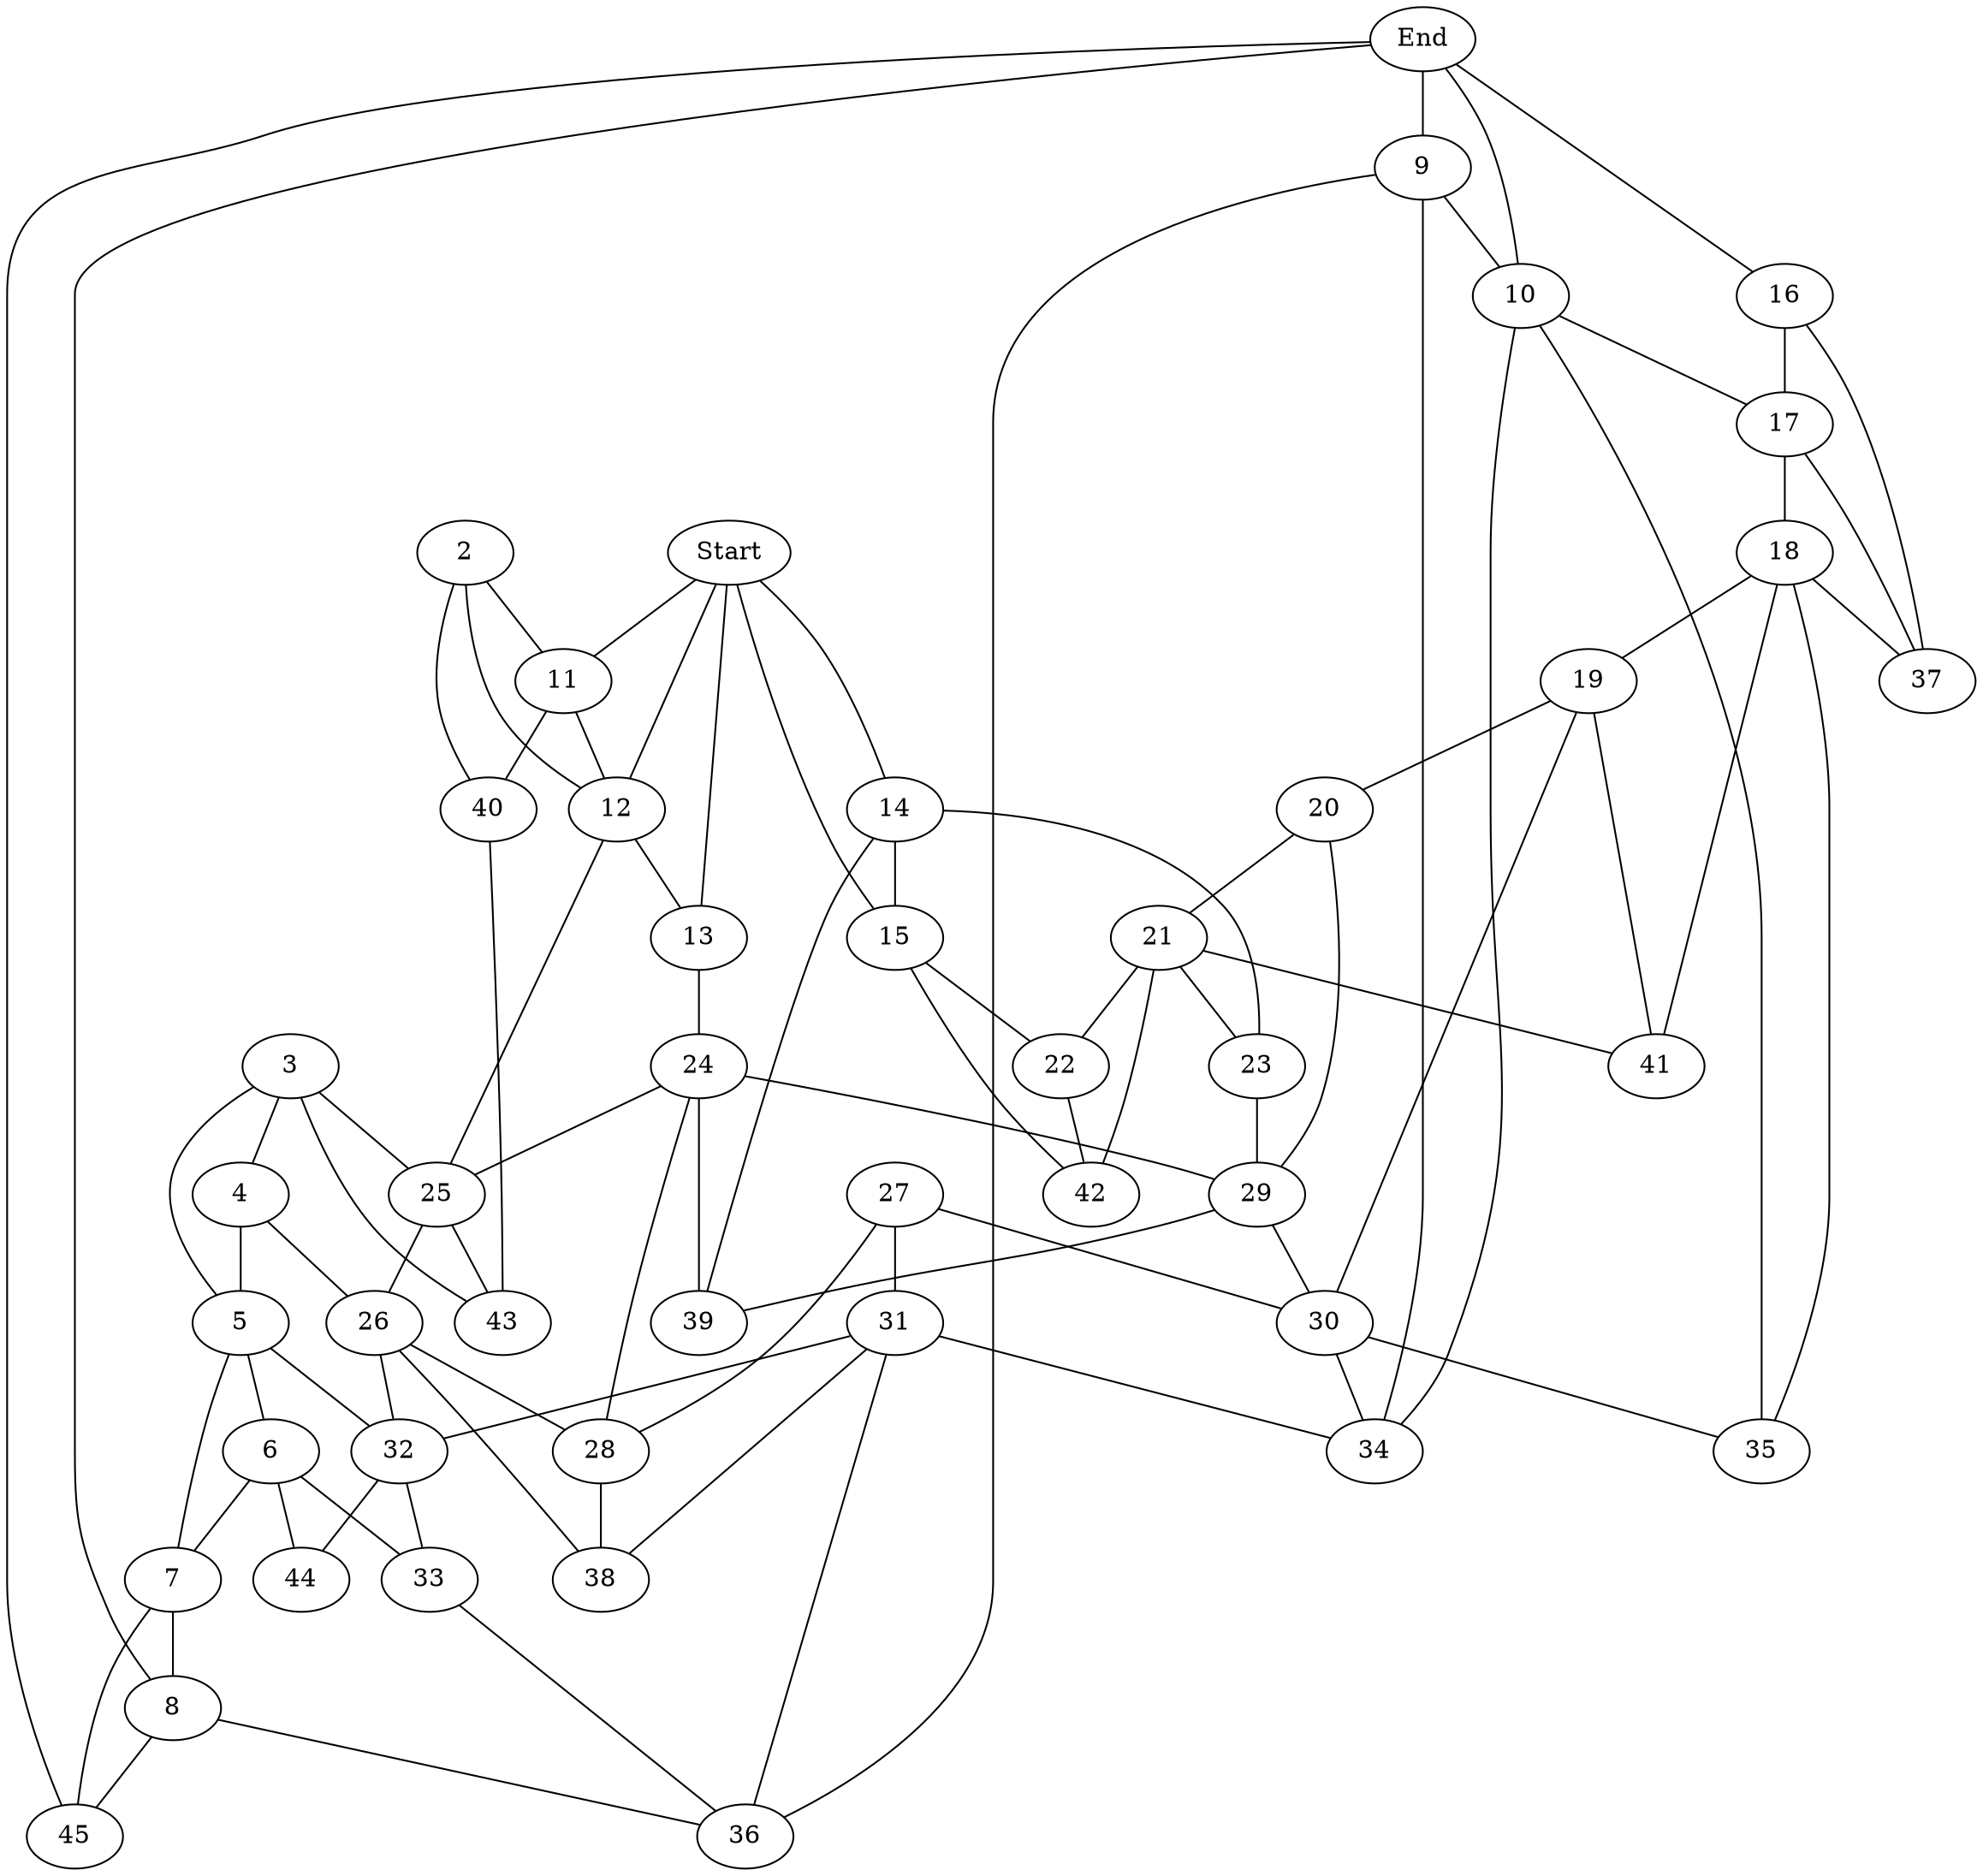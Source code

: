 graph prob29 {
    Start [pos = "15, 241";];
    End [pos = "607, 236";];
    2 [pos = "98, 127";];
    3 [pos = "196, 46";];
    4 [pos = "295, 81";];
    5 [pos = "394, 41";];
    6 [pos = "481, 85";];
    7 [pos = "572, 53";];
    8 [pos = "537, 186";];
    9 [pos = "526, 252";];
    10 [pos = "513, 313";];
    11 [pos = "29, 171";];
    12 [pos = "101, 195";];
    13 [pos = "123, 257";];
    14 [pos = "81, 349";];
    15 [pos = "31, 358";];
    16 [pos = "588, 366";];
    17 [pos = "495, 383";];
    18 [pos = "427, 438";];
    19 [pos = "350, 391";];
    20 [pos = "208, 428";];
    21 [pos = "110, 443";];
    22 [pos = "72, 405";];
    23 [pos = "168, 343";];
    24 [pos = "188, 228";];
    25 [pos = "164, 117";];
    26 [pos = "289, 188";];
    27 [pos = "333, 287";];
    28 [pos = "273, 257";];
    29 [pos = "266, 341";];
    30 [pos = "332, 347";];
    31 [pos = "397, 244";];
    32 [pos = "383, 145";];
    33 [pos = "474, 179";];
    34 [pos = "456, 288";];
    35 [pos = "445, 364";];
    36 [pos = "476, 220";];
    37 [pos = "525, 436";];
    38 [pos = "358, 216";];
    39 [pos = "187, 292";];
    40 [pos = "46, 51";];
    41 [pos = "280, 466";];
    42 [pos = "29, 438";];
    43 [pos = "125, 32";];
    44 [pos = "430, 114";];
    45 [pos = "609, 128";];
    
    Start -- 15 [key = "46";];
    14 -- 15 [key = "47";];
    Start -- 14 [key = "48";];
    Start -- 13 [key = "49";];
    12 -- 13 [key = "50";];
    Start -- 12 [key = "51";];
    Start -- 11 [key = "52";];
    11 -- 12 [key = "53";];
    2 -- 11 [key = "54";];
    3 -- 4 [key = "55";];
    4 -- 5 [key = "56";];
    5 -- 6 [key = "57";];
    32 -- 33 [key = "58";];
    7 -- 8 [key = "59";];
    End -- 8 [key = "60";];
    End -- 9 [key = "61";];
    9 -- 10 [key = "62";];
    End -- 10 [key = "63";];
    End -- 16 [key = "64";];
    16 -- 17 [key = "65";];
    10 -- 17 [key = "66";];
    9 -- 36 [key = "67";];
    33 -- 36 [key = "68";];
    17 -- 18 [key = "69";];
    18 -- 19 [key = "70";];
    19 -- 20 [key = "71";];
    20 -- 21 [key = "72";];
    21 -- 22 [key = "73";];
    15 -- 22 [key = "74";];
    19 -- 30 [key = "75";];
    18 -- 35 [key = "76";];
    30 -- 35 [key = "77";];
    29 -- 30 [key = "78";];
    23 -- 29 [key = "79";];
    13 -- 24 [key = "80";];
    24 -- 29 [key = "81";];
    24 -- 28 [key = "82";];
    27 -- 30 [key = "83";];
    10 -- 34 [key = "84";];
    30 -- 34 [key = "85";];
    27 -- 31 [key = "86";];
    31 -- 34 [key = "87";];
    31 -- 36 [key = "88";];
    26 -- 32 [key = "89";];
    5 -- 32 [key = "90";];
    3 -- 25 [key = "91";];
    2 -- 12 [key = "92";];
    12 -- 25 [key = "93";];
    24 -- 25 [key = "94";];
    3 -- 5 [key = "95";];
    5 -- 7 [key = "96";];
    8 -- 36 [key = "97";];
    16 -- 37 [key = "98";];
    18 -- 37 [key = "99";];
    9 -- 34 [key = "100";];
    21 -- 41 [key = "101";];
    19 -- 41 [key = "102";];
    18 -- 41 [key = "103";];
    21 -- 42 [key = "104";];
    15 -- 42 [key = "105";];
    22 -- 42 [key = "106";];
    21 -- 23 [key = "107";];
    14 -- 23 [key = "108";];
    14 -- 39 [key = "109";];
    24 -- 39 [key = "110";];
    29 -- 39 [key = "111";];
    28 -- 38 [key = "112";];
    26 -- 38 [key = "113";];
    4 -- 26 [key = "114";];
    26 -- 28 [key = "115";];
    25 -- 26 [key = "116";];
    25 -- 43 [key = "117";];
    3 -- 43 [key = "118";];
    40 -- 43 [key = "119";];
    11 -- 40 [key = "120";];
    2 -- 40 [key = "121";];
    6 -- 33 [key = "122";];
    End -- 45 [key = "123";];
    8 -- 45 [key = "124";];
    7 -- 45 [key = "125";];
    31 -- 38 [key = "126";];
    20 -- 29 [key = "127";];
    27 -- 28 [key = "128";];
    6 -- 7 [key = "129";];
    17 -- 37 [key = "130";];
    10 -- 35 [key = "131";];
    31 -- 32 [key = "132";];
    32 -- 44 [key = "133";];
    6 -- 44 [key = "134";];
}